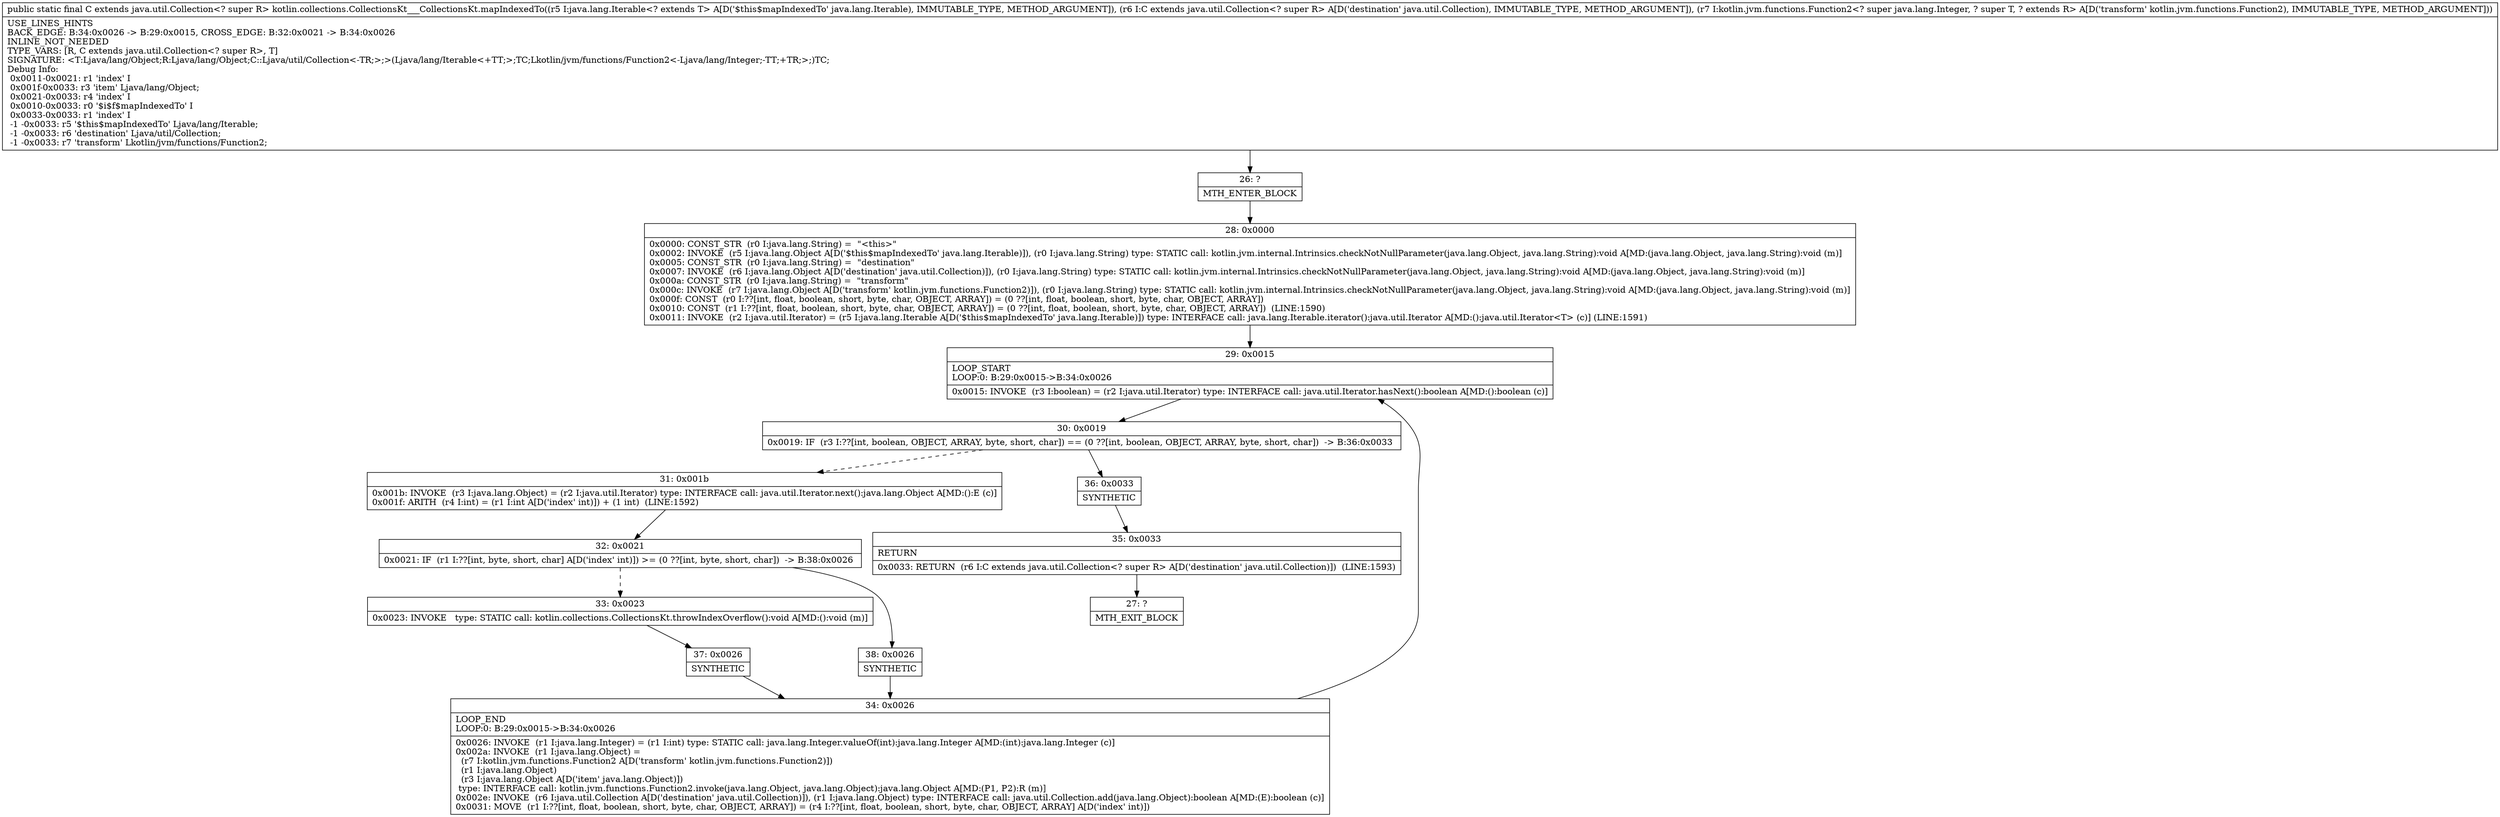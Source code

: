 digraph "CFG forkotlin.collections.CollectionsKt___CollectionsKt.mapIndexedTo(Ljava\/lang\/Iterable;Ljava\/util\/Collection;Lkotlin\/jvm\/functions\/Function2;)Ljava\/util\/Collection;" {
Node_26 [shape=record,label="{26\:\ ?|MTH_ENTER_BLOCK\l}"];
Node_28 [shape=record,label="{28\:\ 0x0000|0x0000: CONST_STR  (r0 I:java.lang.String) =  \"\<this\>\" \l0x0002: INVOKE  (r5 I:java.lang.Object A[D('$this$mapIndexedTo' java.lang.Iterable)]), (r0 I:java.lang.String) type: STATIC call: kotlin.jvm.internal.Intrinsics.checkNotNullParameter(java.lang.Object, java.lang.String):void A[MD:(java.lang.Object, java.lang.String):void (m)]\l0x0005: CONST_STR  (r0 I:java.lang.String) =  \"destination\" \l0x0007: INVOKE  (r6 I:java.lang.Object A[D('destination' java.util.Collection)]), (r0 I:java.lang.String) type: STATIC call: kotlin.jvm.internal.Intrinsics.checkNotNullParameter(java.lang.Object, java.lang.String):void A[MD:(java.lang.Object, java.lang.String):void (m)]\l0x000a: CONST_STR  (r0 I:java.lang.String) =  \"transform\" \l0x000c: INVOKE  (r7 I:java.lang.Object A[D('transform' kotlin.jvm.functions.Function2)]), (r0 I:java.lang.String) type: STATIC call: kotlin.jvm.internal.Intrinsics.checkNotNullParameter(java.lang.Object, java.lang.String):void A[MD:(java.lang.Object, java.lang.String):void (m)]\l0x000f: CONST  (r0 I:??[int, float, boolean, short, byte, char, OBJECT, ARRAY]) = (0 ??[int, float, boolean, short, byte, char, OBJECT, ARRAY]) \l0x0010: CONST  (r1 I:??[int, float, boolean, short, byte, char, OBJECT, ARRAY]) = (0 ??[int, float, boolean, short, byte, char, OBJECT, ARRAY])  (LINE:1590)\l0x0011: INVOKE  (r2 I:java.util.Iterator) = (r5 I:java.lang.Iterable A[D('$this$mapIndexedTo' java.lang.Iterable)]) type: INTERFACE call: java.lang.Iterable.iterator():java.util.Iterator A[MD:():java.util.Iterator\<T\> (c)] (LINE:1591)\l}"];
Node_29 [shape=record,label="{29\:\ 0x0015|LOOP_START\lLOOP:0: B:29:0x0015\-\>B:34:0x0026\l|0x0015: INVOKE  (r3 I:boolean) = (r2 I:java.util.Iterator) type: INTERFACE call: java.util.Iterator.hasNext():boolean A[MD:():boolean (c)]\l}"];
Node_30 [shape=record,label="{30\:\ 0x0019|0x0019: IF  (r3 I:??[int, boolean, OBJECT, ARRAY, byte, short, char]) == (0 ??[int, boolean, OBJECT, ARRAY, byte, short, char])  \-\> B:36:0x0033 \l}"];
Node_31 [shape=record,label="{31\:\ 0x001b|0x001b: INVOKE  (r3 I:java.lang.Object) = (r2 I:java.util.Iterator) type: INTERFACE call: java.util.Iterator.next():java.lang.Object A[MD:():E (c)]\l0x001f: ARITH  (r4 I:int) = (r1 I:int A[D('index' int)]) + (1 int)  (LINE:1592)\l}"];
Node_32 [shape=record,label="{32\:\ 0x0021|0x0021: IF  (r1 I:??[int, byte, short, char] A[D('index' int)]) \>= (0 ??[int, byte, short, char])  \-\> B:38:0x0026 \l}"];
Node_33 [shape=record,label="{33\:\ 0x0023|0x0023: INVOKE   type: STATIC call: kotlin.collections.CollectionsKt.throwIndexOverflow():void A[MD:():void (m)]\l}"];
Node_37 [shape=record,label="{37\:\ 0x0026|SYNTHETIC\l}"];
Node_34 [shape=record,label="{34\:\ 0x0026|LOOP_END\lLOOP:0: B:29:0x0015\-\>B:34:0x0026\l|0x0026: INVOKE  (r1 I:java.lang.Integer) = (r1 I:int) type: STATIC call: java.lang.Integer.valueOf(int):java.lang.Integer A[MD:(int):java.lang.Integer (c)]\l0x002a: INVOKE  (r1 I:java.lang.Object) = \l  (r7 I:kotlin.jvm.functions.Function2 A[D('transform' kotlin.jvm.functions.Function2)])\l  (r1 I:java.lang.Object)\l  (r3 I:java.lang.Object A[D('item' java.lang.Object)])\l type: INTERFACE call: kotlin.jvm.functions.Function2.invoke(java.lang.Object, java.lang.Object):java.lang.Object A[MD:(P1, P2):R (m)]\l0x002e: INVOKE  (r6 I:java.util.Collection A[D('destination' java.util.Collection)]), (r1 I:java.lang.Object) type: INTERFACE call: java.util.Collection.add(java.lang.Object):boolean A[MD:(E):boolean (c)]\l0x0031: MOVE  (r1 I:??[int, float, boolean, short, byte, char, OBJECT, ARRAY]) = (r4 I:??[int, float, boolean, short, byte, char, OBJECT, ARRAY] A[D('index' int)]) \l}"];
Node_38 [shape=record,label="{38\:\ 0x0026|SYNTHETIC\l}"];
Node_36 [shape=record,label="{36\:\ 0x0033|SYNTHETIC\l}"];
Node_35 [shape=record,label="{35\:\ 0x0033|RETURN\l|0x0033: RETURN  (r6 I:C extends java.util.Collection\<? super R\> A[D('destination' java.util.Collection)])  (LINE:1593)\l}"];
Node_27 [shape=record,label="{27\:\ ?|MTH_EXIT_BLOCK\l}"];
MethodNode[shape=record,label="{public static final C extends java.util.Collection\<? super R\> kotlin.collections.CollectionsKt___CollectionsKt.mapIndexedTo((r5 I:java.lang.Iterable\<? extends T\> A[D('$this$mapIndexedTo' java.lang.Iterable), IMMUTABLE_TYPE, METHOD_ARGUMENT]), (r6 I:C extends java.util.Collection\<? super R\> A[D('destination' java.util.Collection), IMMUTABLE_TYPE, METHOD_ARGUMENT]), (r7 I:kotlin.jvm.functions.Function2\<? super java.lang.Integer, ? super T, ? extends R\> A[D('transform' kotlin.jvm.functions.Function2), IMMUTABLE_TYPE, METHOD_ARGUMENT]))  | USE_LINES_HINTS\lBACK_EDGE: B:34:0x0026 \-\> B:29:0x0015, CROSS_EDGE: B:32:0x0021 \-\> B:34:0x0026\lINLINE_NOT_NEEDED\lTYPE_VARS: [R, C extends java.util.Collection\<? super R\>, T]\lSIGNATURE: \<T:Ljava\/lang\/Object;R:Ljava\/lang\/Object;C::Ljava\/util\/Collection\<\-TR;\>;\>(Ljava\/lang\/Iterable\<+TT;\>;TC;Lkotlin\/jvm\/functions\/Function2\<\-Ljava\/lang\/Integer;\-TT;+TR;\>;)TC;\lDebug Info:\l  0x0011\-0x0021: r1 'index' I\l  0x001f\-0x0033: r3 'item' Ljava\/lang\/Object;\l  0x0021\-0x0033: r4 'index' I\l  0x0010\-0x0033: r0 '$i$f$mapIndexedTo' I\l  0x0033\-0x0033: r1 'index' I\l  \-1 \-0x0033: r5 '$this$mapIndexedTo' Ljava\/lang\/Iterable;\l  \-1 \-0x0033: r6 'destination' Ljava\/util\/Collection;\l  \-1 \-0x0033: r7 'transform' Lkotlin\/jvm\/functions\/Function2;\l}"];
MethodNode -> Node_26;Node_26 -> Node_28;
Node_28 -> Node_29;
Node_29 -> Node_30;
Node_30 -> Node_31[style=dashed];
Node_30 -> Node_36;
Node_31 -> Node_32;
Node_32 -> Node_33[style=dashed];
Node_32 -> Node_38;
Node_33 -> Node_37;
Node_37 -> Node_34;
Node_34 -> Node_29;
Node_38 -> Node_34;
Node_36 -> Node_35;
Node_35 -> Node_27;
}

